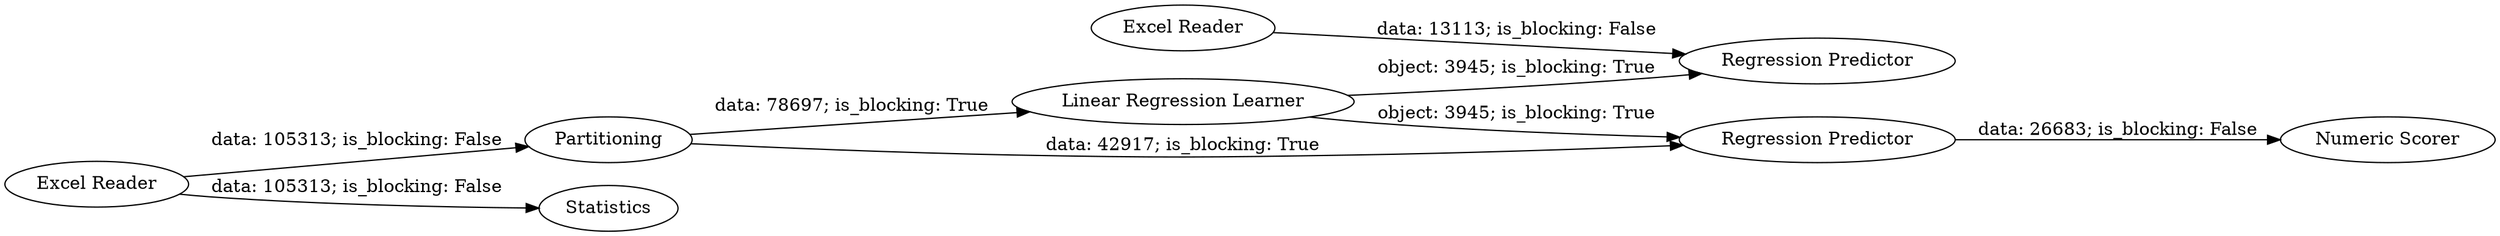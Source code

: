 digraph {
	"-7370718270216922399_4" [label="Linear Regression Learner"]
	"-7370718270216922399_1" [label="Excel Reader"]
	"-7370718270216922399_6" [label="Numeric Scorer"]
	"-7370718270216922399_3" [label=Partitioning]
	"-7370718270216922399_8" [label="Regression Predictor"]
	"-7370718270216922399_7" [label="Excel Reader"]
	"-7370718270216922399_5" [label="Regression Predictor"]
	"-7370718270216922399_2" [label=Statistics]
	"-7370718270216922399_3" -> "-7370718270216922399_5" [label="data: 42917; is_blocking: True"]
	"-7370718270216922399_7" -> "-7370718270216922399_8" [label="data: 13113; is_blocking: False"]
	"-7370718270216922399_1" -> "-7370718270216922399_3" [label="data: 105313; is_blocking: False"]
	"-7370718270216922399_1" -> "-7370718270216922399_2" [label="data: 105313; is_blocking: False"]
	"-7370718270216922399_3" -> "-7370718270216922399_4" [label="data: 78697; is_blocking: True"]
	"-7370718270216922399_4" -> "-7370718270216922399_5" [label="object: 3945; is_blocking: True"]
	"-7370718270216922399_5" -> "-7370718270216922399_6" [label="data: 26683; is_blocking: False"]
	"-7370718270216922399_4" -> "-7370718270216922399_8" [label="object: 3945; is_blocking: True"]
	rankdir=LR
}
